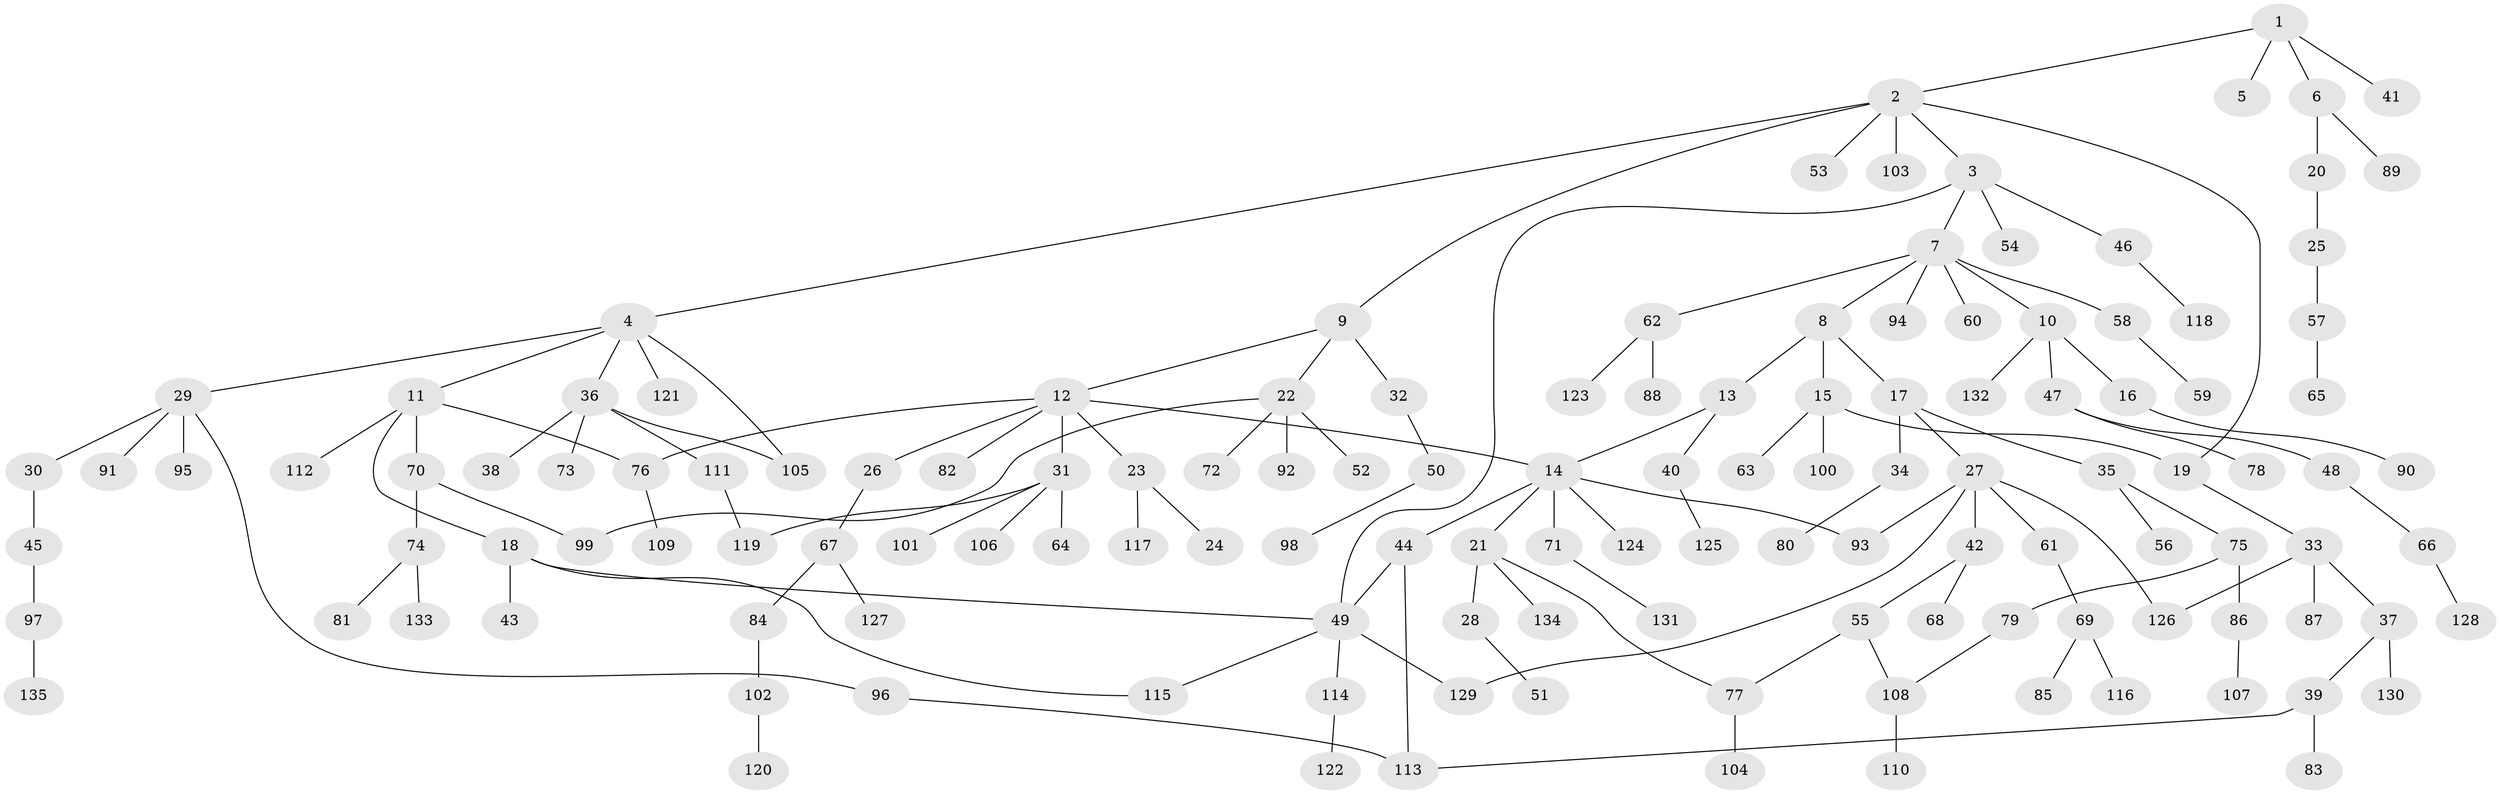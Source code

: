 // Generated by graph-tools (version 1.1) at 2025/49/03/09/25 03:49:16]
// undirected, 135 vertices, 150 edges
graph export_dot {
graph [start="1"]
  node [color=gray90,style=filled];
  1;
  2;
  3;
  4;
  5;
  6;
  7;
  8;
  9;
  10;
  11;
  12;
  13;
  14;
  15;
  16;
  17;
  18;
  19;
  20;
  21;
  22;
  23;
  24;
  25;
  26;
  27;
  28;
  29;
  30;
  31;
  32;
  33;
  34;
  35;
  36;
  37;
  38;
  39;
  40;
  41;
  42;
  43;
  44;
  45;
  46;
  47;
  48;
  49;
  50;
  51;
  52;
  53;
  54;
  55;
  56;
  57;
  58;
  59;
  60;
  61;
  62;
  63;
  64;
  65;
  66;
  67;
  68;
  69;
  70;
  71;
  72;
  73;
  74;
  75;
  76;
  77;
  78;
  79;
  80;
  81;
  82;
  83;
  84;
  85;
  86;
  87;
  88;
  89;
  90;
  91;
  92;
  93;
  94;
  95;
  96;
  97;
  98;
  99;
  100;
  101;
  102;
  103;
  104;
  105;
  106;
  107;
  108;
  109;
  110;
  111;
  112;
  113;
  114;
  115;
  116;
  117;
  118;
  119;
  120;
  121;
  122;
  123;
  124;
  125;
  126;
  127;
  128;
  129;
  130;
  131;
  132;
  133;
  134;
  135;
  1 -- 2;
  1 -- 5;
  1 -- 6;
  1 -- 41;
  2 -- 3;
  2 -- 4;
  2 -- 9;
  2 -- 53;
  2 -- 103;
  2 -- 19;
  3 -- 7;
  3 -- 46;
  3 -- 54;
  3 -- 49;
  4 -- 11;
  4 -- 29;
  4 -- 36;
  4 -- 105;
  4 -- 121;
  6 -- 20;
  6 -- 89;
  7 -- 8;
  7 -- 10;
  7 -- 58;
  7 -- 60;
  7 -- 62;
  7 -- 94;
  8 -- 13;
  8 -- 15;
  8 -- 17;
  9 -- 12;
  9 -- 22;
  9 -- 32;
  10 -- 16;
  10 -- 47;
  10 -- 132;
  11 -- 18;
  11 -- 70;
  11 -- 112;
  11 -- 76;
  12 -- 14;
  12 -- 23;
  12 -- 26;
  12 -- 31;
  12 -- 76;
  12 -- 82;
  13 -- 40;
  13 -- 14;
  14 -- 21;
  14 -- 44;
  14 -- 71;
  14 -- 124;
  14 -- 93;
  15 -- 19;
  15 -- 63;
  15 -- 100;
  16 -- 90;
  17 -- 27;
  17 -- 34;
  17 -- 35;
  18 -- 43;
  18 -- 49;
  18 -- 115;
  19 -- 33;
  20 -- 25;
  21 -- 28;
  21 -- 134;
  21 -- 77;
  22 -- 52;
  22 -- 72;
  22 -- 92;
  22 -- 99;
  23 -- 24;
  23 -- 117;
  25 -- 57;
  26 -- 67;
  27 -- 42;
  27 -- 61;
  27 -- 93;
  27 -- 126;
  27 -- 129;
  28 -- 51;
  29 -- 30;
  29 -- 91;
  29 -- 95;
  29 -- 96;
  30 -- 45;
  31 -- 64;
  31 -- 101;
  31 -- 106;
  31 -- 119;
  32 -- 50;
  33 -- 37;
  33 -- 87;
  33 -- 126;
  34 -- 80;
  35 -- 56;
  35 -- 75;
  36 -- 38;
  36 -- 73;
  36 -- 111;
  36 -- 105;
  37 -- 39;
  37 -- 130;
  39 -- 83;
  39 -- 113;
  40 -- 125;
  42 -- 55;
  42 -- 68;
  44 -- 49;
  44 -- 113;
  45 -- 97;
  46 -- 118;
  47 -- 48;
  47 -- 78;
  48 -- 66;
  49 -- 114;
  49 -- 115;
  49 -- 129;
  50 -- 98;
  55 -- 77;
  55 -- 108;
  57 -- 65;
  58 -- 59;
  61 -- 69;
  62 -- 88;
  62 -- 123;
  66 -- 128;
  67 -- 84;
  67 -- 127;
  69 -- 85;
  69 -- 116;
  70 -- 74;
  70 -- 99;
  71 -- 131;
  74 -- 81;
  74 -- 133;
  75 -- 79;
  75 -- 86;
  76 -- 109;
  77 -- 104;
  79 -- 108;
  84 -- 102;
  86 -- 107;
  96 -- 113;
  97 -- 135;
  102 -- 120;
  108 -- 110;
  111 -- 119;
  114 -- 122;
}
